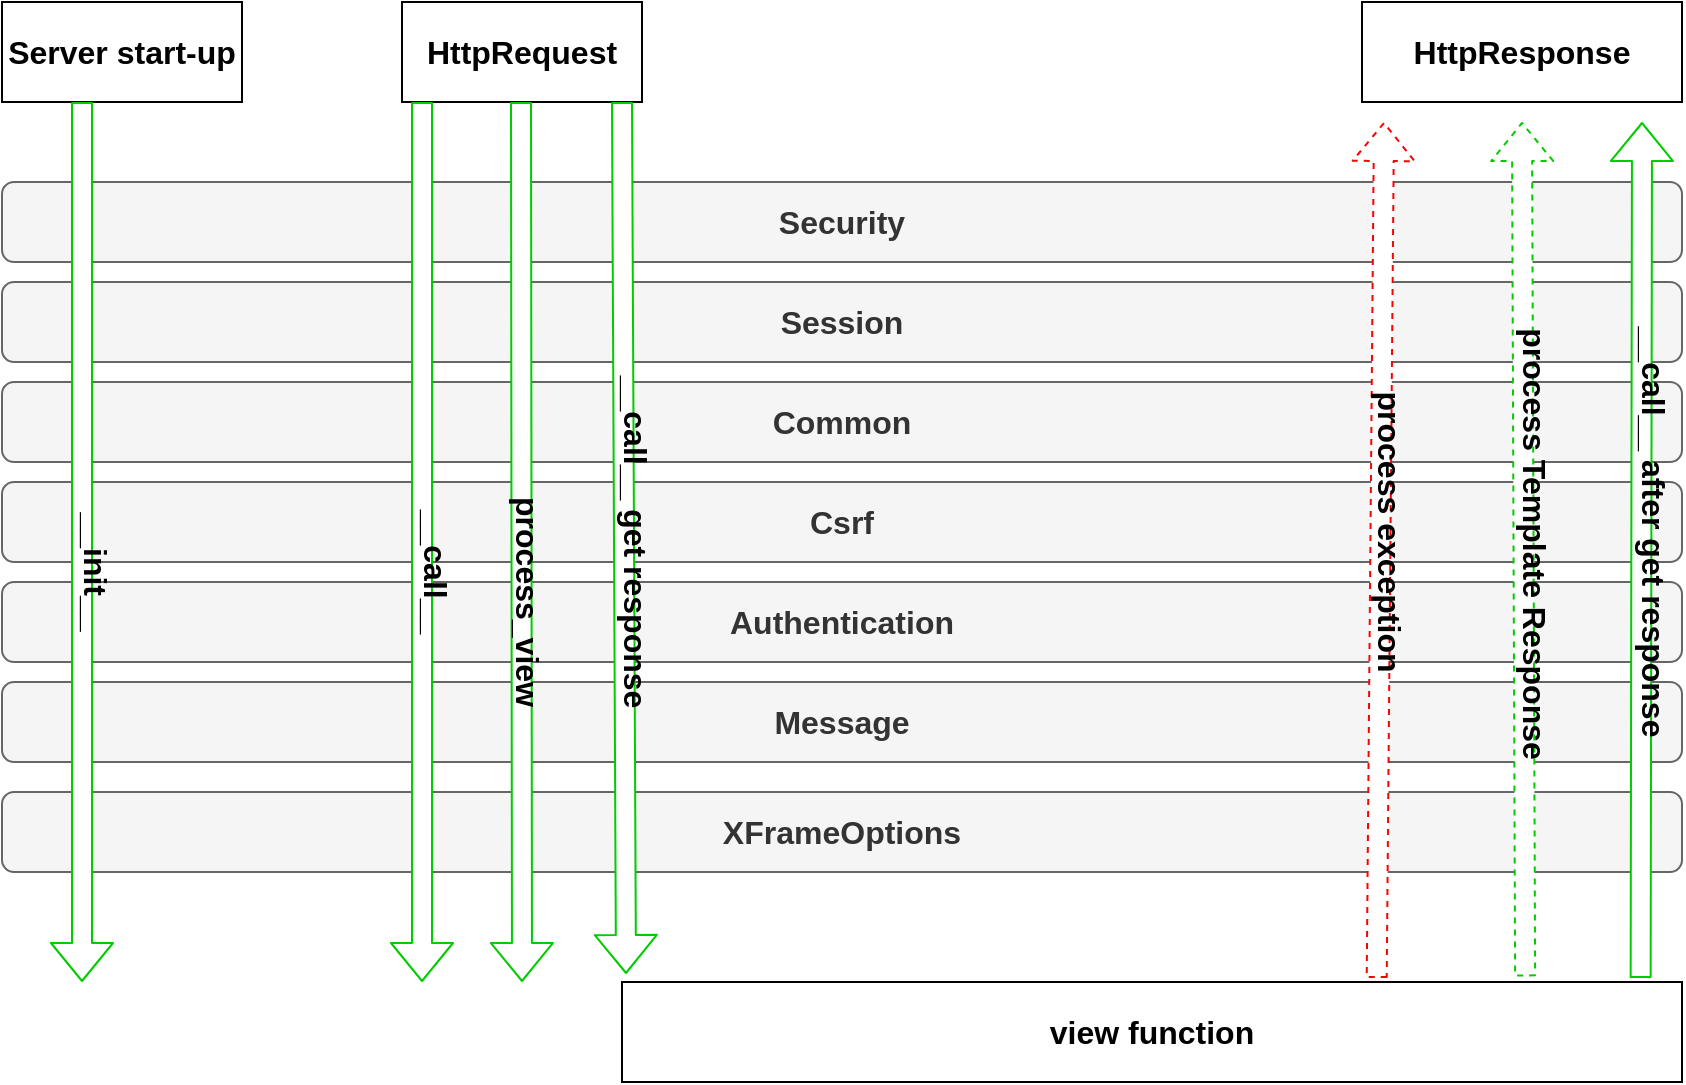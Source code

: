 <mxfile version="12.2.4" pages="1"><diagram id="X3Vp8hLfudkpcQVD7GEk" name="Page-1"><mxGraphModel dx="978" dy="592" grid="1" gridSize="10" guides="1" tooltips="1" connect="1" arrows="1" fold="1" page="1" pageScale="1" pageWidth="1100" pageHeight="850" math="0" shadow="0"><root><mxCell id="0"/><mxCell id="1" parent="0"/><mxCell id="20" value="XFrameOptions" style="rounded=1;whiteSpace=wrap;html=1;fontSize=16;fontStyle=1;fillColor=#f5f5f5;strokeColor=#666666;fontColor=#333333;" parent="1" vertex="1"><mxGeometry x="80" y="425" width="840" height="40" as="geometry"/></mxCell><mxCell id="2" value="Security" style="rounded=1;whiteSpace=wrap;html=1;fontStyle=1;fontSize=16;fillColor=#f5f5f5;strokeColor=#666666;fontColor=#333333;" parent="1" vertex="1"><mxGeometry x="80" y="120" width="840" height="40" as="geometry"/></mxCell><mxCell id="3" value="Server start-up" style="rounded=0;whiteSpace=wrap;html=1;fontStyle=1;fontSize=16;" parent="1" vertex="1"><mxGeometry x="80" y="30" width="120" height="50" as="geometry"/></mxCell><mxCell id="4" value="Session" style="rounded=1;whiteSpace=wrap;html=1;fontSize=16;fontStyle=1;fillColor=#f5f5f5;strokeColor=#666666;fontColor=#333333;" parent="1" vertex="1"><mxGeometry x="80" y="170" width="840" height="40" as="geometry"/></mxCell><mxCell id="5" value="Common" style="rounded=1;whiteSpace=wrap;html=1;fontSize=16;fontStyle=1;fillColor=#f5f5f5;strokeColor=#666666;fontColor=#333333;" parent="1" vertex="1"><mxGeometry x="80" y="220" width="840" height="40" as="geometry"/></mxCell><mxCell id="6" value="Csrf" style="rounded=1;whiteSpace=wrap;html=1;fontSize=16;fontStyle=1;fillColor=#f5f5f5;strokeColor=#666666;fontColor=#333333;" parent="1" vertex="1"><mxGeometry x="80" y="270" width="840" height="40" as="geometry"/></mxCell><mxCell id="7" value="Authentication" style="rounded=1;whiteSpace=wrap;html=1;fontSize=16;fontStyle=1;fillColor=#f5f5f5;strokeColor=#666666;fontColor=#333333;" parent="1" vertex="1"><mxGeometry x="80" y="320" width="840" height="40" as="geometry"/></mxCell><mxCell id="8" value="Message" style="rounded=1;whiteSpace=wrap;html=1;fontSize=16;fontStyle=1;fillColor=#f5f5f5;strokeColor=#666666;fontColor=#333333;" parent="1" vertex="1"><mxGeometry x="80" y="370" width="840" height="40" as="geometry"/></mxCell><mxCell id="9" value="HttpRequest" style="rounded=0;whiteSpace=wrap;html=1;fontStyle=1;fontSize=16;" parent="1" vertex="1"><mxGeometry x="280" y="30" width="120" height="50" as="geometry"/></mxCell><mxCell id="10" value="HttpResponse" style="rounded=0;whiteSpace=wrap;html=1;fontStyle=1;fontSize=16;" parent="1" vertex="1"><mxGeometry x="760" y="30" width="160" height="50" as="geometry"/></mxCell><mxCell id="11" value="view function" style="rounded=0;whiteSpace=wrap;html=1;fontStyle=1;fontSize=16;" parent="1" vertex="1"><mxGeometry x="390" y="520" width="530" height="50" as="geometry"/></mxCell><mxCell id="12" value="" style="shape=flexArrow;endArrow=classic;html=1;fillColor=#ffffff;strokeColor=#00CC00;fontStyle=1" parent="1" edge="1"><mxGeometry width="50" height="50" relative="1" as="geometry"><mxPoint x="120" y="80" as="sourcePoint"/><mxPoint x="120" y="520" as="targetPoint"/></mxGeometry></mxCell><mxCell id="13" value="" style="shape=flexArrow;endArrow=classic;html=1;fillColor=#ffffff;strokeColor=#00CC00;fontStyle=1" parent="1" edge="1"><mxGeometry width="50" height="50" relative="1" as="geometry"><mxPoint x="290" y="80" as="sourcePoint"/><mxPoint x="290" y="520" as="targetPoint"/></mxGeometry></mxCell><mxCell id="14" value="" style="shape=flexArrow;endArrow=classic;html=1;fillColor=#ffffff;strokeColor=#00CC00;" parent="1" edge="1"><mxGeometry width="50" height="50" relative="1" as="geometry"><mxPoint x="339.5" y="80" as="sourcePoint"/><mxPoint x="340" y="520" as="targetPoint"/></mxGeometry></mxCell><mxCell id="15" value="" style="shape=flexArrow;endArrow=classic;html=1;fillColor=#ffffff;strokeColor=#00CC00;" parent="1" edge="1"><mxGeometry width="50" height="50" relative="1" as="geometry"><mxPoint x="390" y="80" as="sourcePoint"/><mxPoint x="392" y="516" as="targetPoint"/></mxGeometry></mxCell><mxCell id="16" value="" style="shape=flexArrow;endArrow=classic;html=1;strokeColor=#FF0000;fillColor=#ffffff;exitX=0.712;exitY=-0.04;exitDx=0;exitDy=0;exitPerimeter=0;dashed=1;" parent="1" source="11" edge="1"><mxGeometry width="50" height="50" relative="1" as="geometry"><mxPoint x="770.94" y="440" as="sourcePoint"/><mxPoint x="771" y="90" as="targetPoint"/></mxGeometry></mxCell><mxCell id="17" value="" style="shape=flexArrow;endArrow=classic;html=1;strokeColor=#00CC00;fillColor=#ffffff;exitX=0.852;exitY=-0.056;exitDx=0;exitDy=0;exitPerimeter=0;dashed=1;" parent="1" source="11" edge="1"><mxGeometry width="50" height="50" relative="1" as="geometry"><mxPoint x="839.94" y="440" as="sourcePoint"/><mxPoint x="840" y="90" as="targetPoint"/></mxGeometry></mxCell><mxCell id="18" value="" style="shape=flexArrow;endArrow=classic;html=1;strokeColor=#00CC00;fillColor=#ffffff;exitX=0.961;exitY=-0.04;exitDx=0;exitDy=0;exitPerimeter=0;" parent="1" source="11" edge="1"><mxGeometry width="50" height="50" relative="1" as="geometry"><mxPoint x="899.94" y="440" as="sourcePoint"/><mxPoint x="900" y="90" as="targetPoint"/></mxGeometry></mxCell><mxCell id="22" value="__init__" style="text;html=1;strokeColor=none;fillColor=none;align=center;verticalAlign=middle;whiteSpace=wrap;rounded=0;fontSize=16;rotation=90;fontStyle=1" parent="1" vertex="1"><mxGeometry x="77" y="300" width="100" height="30" as="geometry"/></mxCell><mxCell id="23" value="__call__" style="text;html=1;strokeColor=none;fillColor=none;align=center;verticalAlign=middle;whiteSpace=wrap;rounded=0;fontSize=16;rotation=90;fontStyle=1;direction=south;" parent="1" vertex="1"><mxGeometry x="282" y="265" width="30" height="100" as="geometry"/></mxCell><mxCell id="24" value="process_view" style="text;html=1;strokeColor=none;fillColor=none;align=center;verticalAlign=middle;whiteSpace=wrap;rounded=0;fontSize=16;rotation=90;fontStyle=1" parent="1" vertex="1"><mxGeometry x="293" y="315" width="100" height="30" as="geometry"/></mxCell><mxCell id="25" value="__call__ get response" style="text;html=1;strokeColor=none;fillColor=none;align=center;verticalAlign=middle;whiteSpace=wrap;rounded=0;fontSize=16;rotation=90;fontStyle=1" parent="1" vertex="1"><mxGeometry x="292" y="285" width="210" height="30" as="geometry"/></mxCell><mxCell id="30" value="process exception" style="text;html=1;strokeColor=none;fillColor=none;align=center;verticalAlign=middle;whiteSpace=wrap;rounded=0;fontSize=16;rotation=90;fontStyle=1" parent="1" vertex="1"><mxGeometry x="669" y="280" width="210" height="30" as="geometry"/></mxCell><mxCell id="31" value="process Template Response" style="text;html=1;strokeColor=none;fillColor=none;align=center;verticalAlign=middle;whiteSpace=wrap;rounded=0;fontSize=16;rotation=90;fontStyle=1" parent="1" vertex="1"><mxGeometry x="726" y="286" width="241" height="30" as="geometry"/></mxCell><mxCell id="32" value="__call__ after get response" style="text;html=1;strokeColor=none;fillColor=none;align=center;verticalAlign=middle;whiteSpace=wrap;rounded=0;fontSize=16;rotation=90;fontStyle=1" parent="1" vertex="1"><mxGeometry x="801" y="280" width="210" height="30" as="geometry"/></mxCell></root></mxGraphModel></diagram></mxfile>
